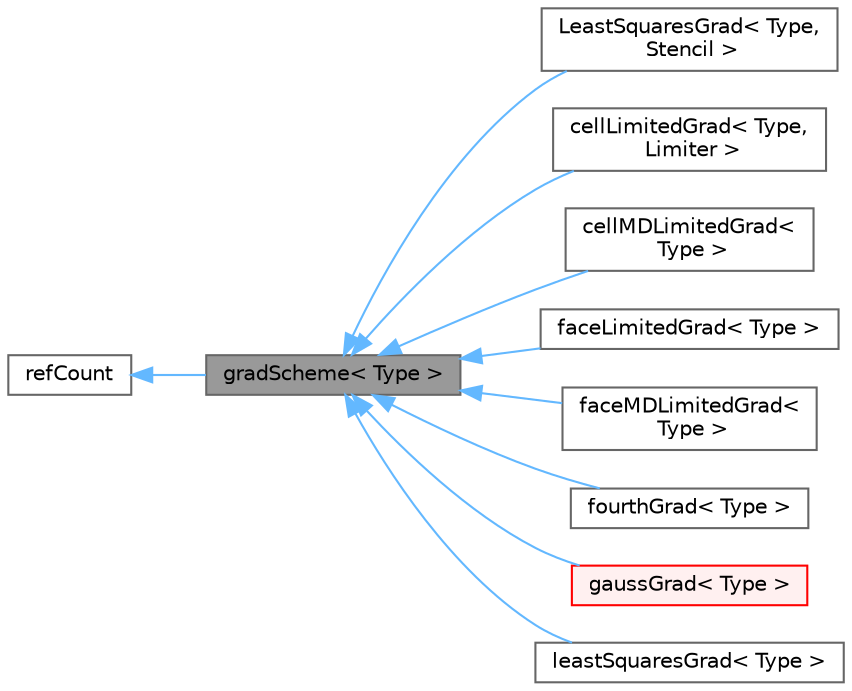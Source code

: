 digraph "gradScheme&lt; Type &gt;"
{
 // LATEX_PDF_SIZE
  bgcolor="transparent";
  edge [fontname=Helvetica,fontsize=10,labelfontname=Helvetica,labelfontsize=10];
  node [fontname=Helvetica,fontsize=10,shape=box,height=0.2,width=0.4];
  rankdir="LR";
  Node1 [id="Node000001",label="gradScheme\< Type \>",height=0.2,width=0.4,color="gray40", fillcolor="grey60", style="filled", fontcolor="black",tooltip="Abstract base class for gradient schemes."];
  Node2 -> Node1 [id="edge1_Node000001_Node000002",dir="back",color="steelblue1",style="solid",tooltip=" "];
  Node2 [id="Node000002",label="refCount",height=0.2,width=0.4,color="gray40", fillcolor="white", style="filled",URL="$classFoam_1_1refCount.html",tooltip="Reference counter for various OpenFOAM components."];
  Node1 -> Node3 [id="edge2_Node000001_Node000003",dir="back",color="steelblue1",style="solid",tooltip=" "];
  Node3 [id="Node000003",label="LeastSquaresGrad\< Type,\l Stencil \>",height=0.2,width=0.4,color="gray40", fillcolor="white", style="filled",URL="$classFoam_1_1fv_1_1LeastSquaresGrad.html",tooltip="Gradient calculated using weighted least-squares on an arbitrary stencil. The stencil type is provide..."];
  Node1 -> Node4 [id="edge3_Node000001_Node000004",dir="back",color="steelblue1",style="solid",tooltip=" "];
  Node4 [id="Node000004",label="cellLimitedGrad\< Type,\l Limiter \>",height=0.2,width=0.4,color="gray40", fillcolor="white", style="filled",URL="$classFoam_1_1fv_1_1cellLimitedGrad.html",tooltip="cellLimitedGrad gradient scheme applied to a runTime selected base gradient scheme."];
  Node1 -> Node5 [id="edge4_Node000001_Node000005",dir="back",color="steelblue1",style="solid",tooltip=" "];
  Node5 [id="Node000005",label="cellMDLimitedGrad\<\l Type \>",height=0.2,width=0.4,color="gray40", fillcolor="white", style="filled",URL="$classFoam_1_1fv_1_1cellMDLimitedGrad.html",tooltip="cellMDLimitedGrad gradient scheme applied to a runTime selected base gradient scheme."];
  Node1 -> Node6 [id="edge5_Node000001_Node000006",dir="back",color="steelblue1",style="solid",tooltip=" "];
  Node6 [id="Node000006",label="faceLimitedGrad\< Type \>",height=0.2,width=0.4,color="gray40", fillcolor="white", style="filled",URL="$classFoam_1_1fv_1_1faceLimitedGrad.html",tooltip="faceLimitedGrad gradient scheme applied to a runTime selected base gradient scheme."];
  Node1 -> Node7 [id="edge6_Node000001_Node000007",dir="back",color="steelblue1",style="solid",tooltip=" "];
  Node7 [id="Node000007",label="faceMDLimitedGrad\<\l Type \>",height=0.2,width=0.4,color="gray40", fillcolor="white", style="filled",URL="$classFoam_1_1fv_1_1faceMDLimitedGrad.html",tooltip="faceMDLimitedGrad gradient scheme applied to a runTime selected base gradient scheme."];
  Node1 -> Node8 [id="edge7_Node000001_Node000008",dir="back",color="steelblue1",style="solid",tooltip=" "];
  Node8 [id="Node000008",label="fourthGrad\< Type \>",height=0.2,width=0.4,color="gray40", fillcolor="white", style="filled",URL="$classFoam_1_1fv_1_1fourthGrad.html",tooltip="Second-order gradient scheme using least-squares."];
  Node1 -> Node9 [id="edge8_Node000001_Node000009",dir="back",color="steelblue1",style="solid",tooltip=" "];
  Node9 [id="Node000009",label="gaussGrad\< Type \>",height=0.2,width=0.4,color="red", fillcolor="#FFF0F0", style="filled",URL="$classFoam_1_1fv_1_1gaussGrad.html",tooltip="Basic second-order gradient scheme using face-interpolation and Gauss' theorem."];
  Node1 -> Node11 [id="edge9_Node000001_Node000011",dir="back",color="steelblue1",style="solid",tooltip=" "];
  Node11 [id="Node000011",label="leastSquaresGrad\< Type \>",height=0.2,width=0.4,color="gray40", fillcolor="white", style="filled",URL="$classFoam_1_1fv_1_1leastSquaresGrad.html",tooltip="Second-order gradient scheme using least-squares."];
}
